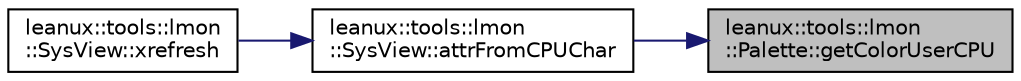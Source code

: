 digraph "leanux::tools::lmon::Palette::getColorUserCPU"
{
 // LATEX_PDF_SIZE
  bgcolor="transparent";
  edge [fontname="Helvetica",fontsize="10",labelfontname="Helvetica",labelfontsize="10"];
  node [fontname="Helvetica",fontsize="10",shape=record];
  rankdir="RL";
  Node1 [label="leanux::tools::lmon\l::Palette::getColorUserCPU",height=0.2,width=0.4,color="black", fillcolor="grey75", style="filled", fontcolor="black",tooltip="get user cpu color."];
  Node1 -> Node2 [dir="back",color="midnightblue",fontsize="10",style="solid",fontname="Helvetica"];
  Node2 [label="leanux::tools::lmon\l::SysView::attrFromCPUChar",height=0.2,width=0.4,color="black",URL="$classleanux_1_1tools_1_1lmon_1_1SysView.html#a01702243a446d6a32114b87b8c4d399b",tooltip="Get ncurses display attributes depending on the type of CPU chararcter."];
  Node2 -> Node3 [dir="back",color="midnightblue",fontsize="10",style="solid",fontname="Helvetica"];
  Node3 [label="leanux::tools::lmon\l::SysView::xrefresh",height=0.2,width=0.4,color="black",URL="$classleanux_1_1tools_1_1lmon_1_1SysView.html#ad72b5ee6be63091f3d320a23721d5cb4",tooltip="refresh (redraw) the View."];
}
